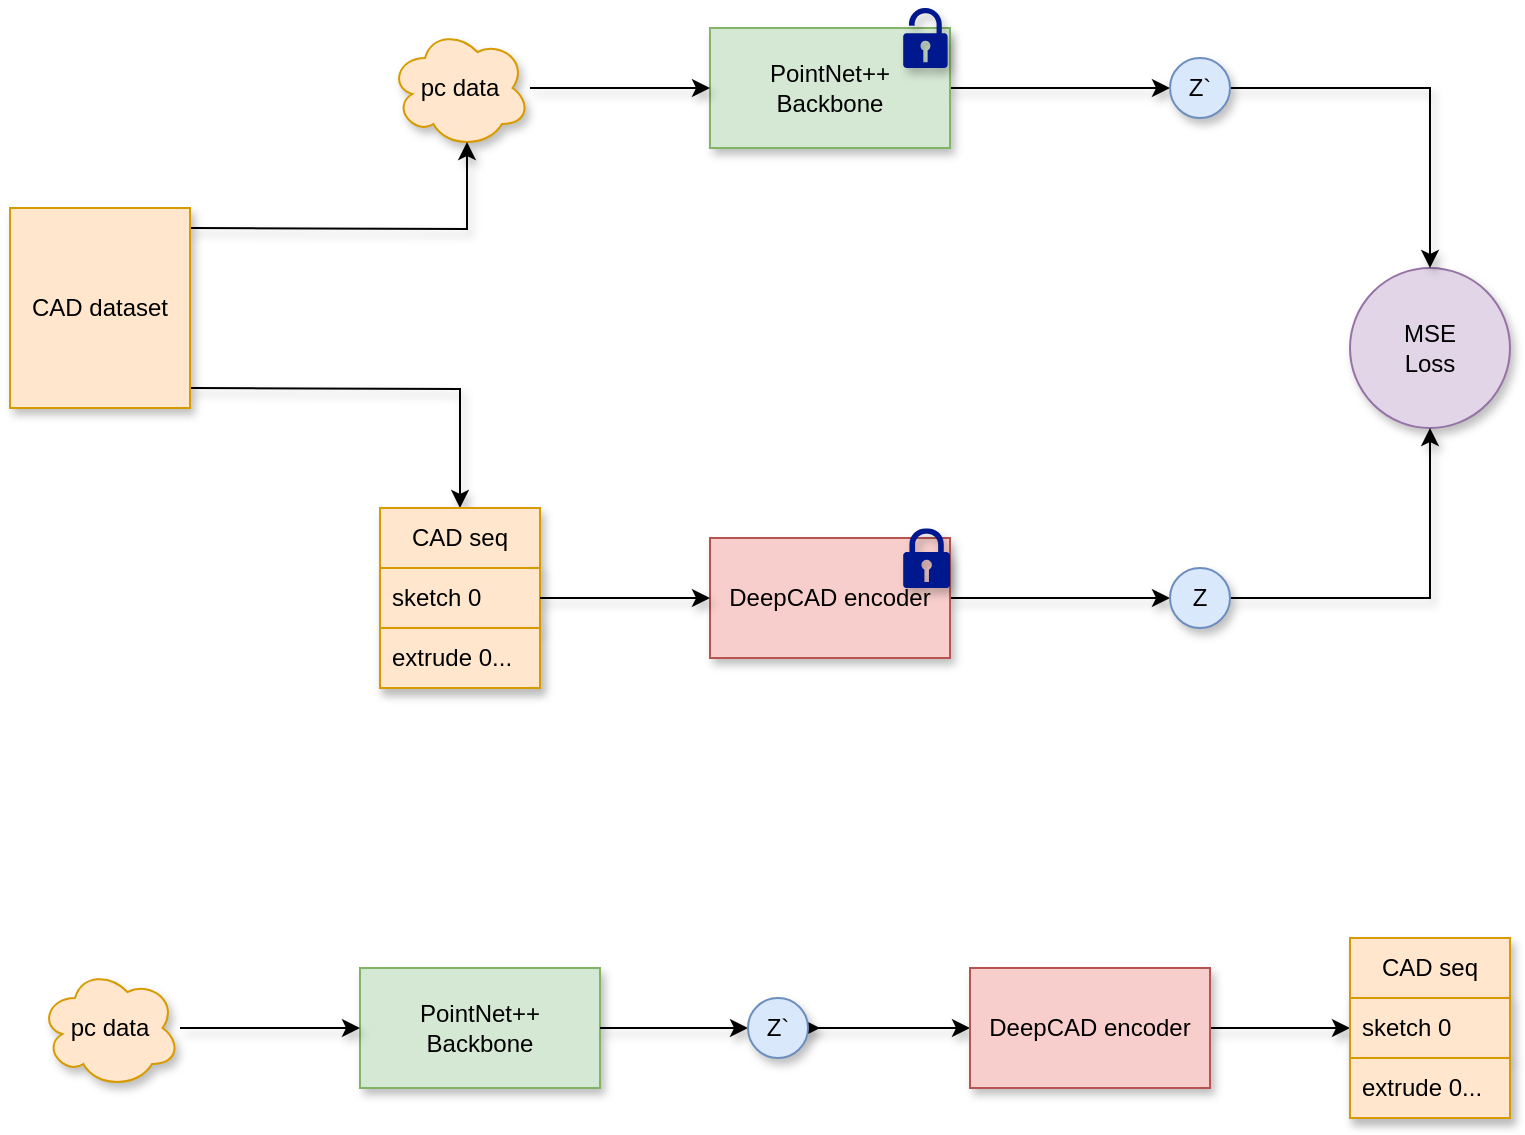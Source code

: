 <mxfile version="24.8.0">
  <diagram name="第 1 页" id="Mp8tOPffEF1rVt3VJn_L">
    <mxGraphModel dx="1216" dy="776" grid="1" gridSize="10" guides="1" tooltips="1" connect="1" arrows="1" fold="1" page="1" pageScale="1" pageWidth="827" pageHeight="1169" math="0" shadow="0">
      <root>
        <mxCell id="0" />
        <mxCell id="1" parent="0" />
        <mxCell id="WQSdrnmGpLRCLVuS_tFA-21" style="edgeStyle=orthogonalEdgeStyle;rounded=0;orthogonalLoop=1;jettySize=auto;html=1;exitX=1;exitY=0.5;exitDx=0;exitDy=0;shadow=1;" edge="1" parent="1" source="WQSdrnmGpLRCLVuS_tFA-1">
          <mxGeometry relative="1" as="geometry">
            <mxPoint x="610" y="270" as="targetPoint" />
          </mxGeometry>
        </mxCell>
        <mxCell id="WQSdrnmGpLRCLVuS_tFA-1" value="PointNet++&lt;div&gt;Backbone&lt;/div&gt;" style="rounded=0;whiteSpace=wrap;html=1;fillColor=#d5e8d4;strokeColor=#82b366;shadow=1;" vertex="1" parent="1">
          <mxGeometry x="380" y="240" width="120" height="60" as="geometry" />
        </mxCell>
        <mxCell id="WQSdrnmGpLRCLVuS_tFA-23" style="edgeStyle=orthogonalEdgeStyle;rounded=0;orthogonalLoop=1;jettySize=auto;html=1;exitX=1;exitY=0.5;exitDx=0;exitDy=0;shadow=1;" edge="1" parent="1" source="WQSdrnmGpLRCLVuS_tFA-3">
          <mxGeometry relative="1" as="geometry">
            <mxPoint x="610" y="525" as="targetPoint" />
          </mxGeometry>
        </mxCell>
        <mxCell id="WQSdrnmGpLRCLVuS_tFA-3" value="DeepCAD encoder" style="rounded=0;whiteSpace=wrap;html=1;fillColor=#f8cecc;strokeColor=#b85450;shadow=1;" vertex="1" parent="1">
          <mxGeometry x="380" y="495" width="120" height="60" as="geometry" />
        </mxCell>
        <mxCell id="WQSdrnmGpLRCLVuS_tFA-16" style="edgeStyle=orthogonalEdgeStyle;rounded=0;orthogonalLoop=1;jettySize=auto;html=1;exitX=1;exitY=1;exitDx=0;exitDy=0;entryX=0.5;entryY=0;entryDx=0;entryDy=0;shadow=1;" edge="1" parent="1" target="WQSdrnmGpLRCLVuS_tFA-7">
          <mxGeometry relative="1" as="geometry">
            <mxPoint x="120" y="420" as="sourcePoint" />
          </mxGeometry>
        </mxCell>
        <mxCell id="WQSdrnmGpLRCLVuS_tFA-17" value="" style="edgeStyle=orthogonalEdgeStyle;rounded=0;orthogonalLoop=1;jettySize=auto;html=1;shadow=1;" edge="1" parent="1" source="WQSdrnmGpLRCLVuS_tFA-5" target="WQSdrnmGpLRCLVuS_tFA-1">
          <mxGeometry relative="1" as="geometry" />
        </mxCell>
        <mxCell id="WQSdrnmGpLRCLVuS_tFA-5" value="pc data" style="ellipse;shape=cloud;whiteSpace=wrap;html=1;fillColor=#ffe6cc;strokeColor=#d79b00;shadow=1;" vertex="1" parent="1">
          <mxGeometry x="220" y="240" width="70" height="60" as="geometry" />
        </mxCell>
        <mxCell id="WQSdrnmGpLRCLVuS_tFA-7" value="CAD seq" style="swimlane;fontStyle=0;childLayout=stackLayout;horizontal=1;startSize=30;horizontalStack=0;resizeParent=1;resizeParentMax=0;resizeLast=0;collapsible=1;marginBottom=0;whiteSpace=wrap;html=1;fillColor=#ffe6cc;strokeColor=#d79b00;shadow=1;" vertex="1" parent="1">
          <mxGeometry x="215" y="480" width="80" height="90" as="geometry" />
        </mxCell>
        <mxCell id="WQSdrnmGpLRCLVuS_tFA-8" value="sketch 0" style="text;strokeColor=#d79b00;fillColor=#ffe6cc;align=left;verticalAlign=middle;spacingLeft=4;spacingRight=4;overflow=hidden;points=[[0,0.5],[1,0.5]];portConstraint=eastwest;rotatable=0;whiteSpace=wrap;html=1;shadow=1;" vertex="1" parent="WQSdrnmGpLRCLVuS_tFA-7">
          <mxGeometry y="30" width="80" height="30" as="geometry" />
        </mxCell>
        <mxCell id="WQSdrnmGpLRCLVuS_tFA-9" value="extrude 0..." style="text;strokeColor=#d79b00;fillColor=#ffe6cc;align=left;verticalAlign=middle;spacingLeft=4;spacingRight=4;overflow=hidden;points=[[0,0.5],[1,0.5]];portConstraint=eastwest;rotatable=0;whiteSpace=wrap;html=1;shadow=1;" vertex="1" parent="WQSdrnmGpLRCLVuS_tFA-7">
          <mxGeometry y="60" width="80" height="30" as="geometry" />
        </mxCell>
        <mxCell id="WQSdrnmGpLRCLVuS_tFA-15" style="edgeStyle=orthogonalEdgeStyle;rounded=0;orthogonalLoop=1;jettySize=auto;html=1;exitX=1;exitY=0;exitDx=0;exitDy=0;entryX=0.55;entryY=0.95;entryDx=0;entryDy=0;entryPerimeter=0;shadow=1;" edge="1" parent="1" target="WQSdrnmGpLRCLVuS_tFA-5">
          <mxGeometry relative="1" as="geometry">
            <mxPoint x="120" y="340" as="sourcePoint" />
          </mxGeometry>
        </mxCell>
        <mxCell id="WQSdrnmGpLRCLVuS_tFA-18" style="edgeStyle=orthogonalEdgeStyle;rounded=0;orthogonalLoop=1;jettySize=auto;html=1;entryX=0;entryY=0.5;entryDx=0;entryDy=0;shadow=1;" edge="1" parent="1" source="WQSdrnmGpLRCLVuS_tFA-8" target="WQSdrnmGpLRCLVuS_tFA-3">
          <mxGeometry relative="1" as="geometry" />
        </mxCell>
        <mxCell id="WQSdrnmGpLRCLVuS_tFA-19" value="CAD dataset" style="rounded=0;whiteSpace=wrap;html=1;fillColor=#ffe6cc;strokeColor=#d79b00;shadow=1;" vertex="1" parent="1">
          <mxGeometry x="30" y="330" width="90" height="100" as="geometry" />
        </mxCell>
        <mxCell id="WQSdrnmGpLRCLVuS_tFA-20" value="&lt;div&gt;MSE&lt;/div&gt;Loss" style="ellipse;whiteSpace=wrap;html=1;aspect=fixed;fillColor=#e1d5e7;strokeColor=#9673a6;shadow=1;" vertex="1" parent="1">
          <mxGeometry x="700" y="360" width="80" height="80" as="geometry" />
        </mxCell>
        <mxCell id="WQSdrnmGpLRCLVuS_tFA-30" style="edgeStyle=orthogonalEdgeStyle;rounded=0;orthogonalLoop=1;jettySize=auto;html=1;exitX=1;exitY=0.5;exitDx=0;exitDy=0;entryX=0.5;entryY=0;entryDx=0;entryDy=0;shadow=1;" edge="1" parent="1" source="WQSdrnmGpLRCLVuS_tFA-26" target="WQSdrnmGpLRCLVuS_tFA-20">
          <mxGeometry relative="1" as="geometry" />
        </mxCell>
        <mxCell id="WQSdrnmGpLRCLVuS_tFA-26" value="Z`" style="ellipse;whiteSpace=wrap;html=1;aspect=fixed;fillColor=#dae8fc;strokeColor=#6c8ebf;shadow=1;" vertex="1" parent="1">
          <mxGeometry x="610" y="255" width="30" height="30" as="geometry" />
        </mxCell>
        <mxCell id="WQSdrnmGpLRCLVuS_tFA-27" value="" style="sketch=0;aspect=fixed;pointerEvents=1;shadow=1;dashed=0;html=1;strokeColor=none;labelPosition=center;verticalLabelPosition=bottom;verticalAlign=top;align=center;fillColor=#00188D;shape=mxgraph.mscae.enterprise.lock" vertex="1" parent="1">
          <mxGeometry x="476.6" y="490" width="23.4" height="30" as="geometry" />
        </mxCell>
        <mxCell id="WQSdrnmGpLRCLVuS_tFA-28" value="" style="sketch=0;aspect=fixed;pointerEvents=1;shadow=1;dashed=0;html=1;strokeColor=none;labelPosition=center;verticalLabelPosition=bottom;verticalAlign=top;align=center;fillColor=#00188D;shape=mxgraph.mscae.enterprise.lock_unlocked" vertex="1" parent="1">
          <mxGeometry x="476.6" y="230" width="22.2" height="30" as="geometry" />
        </mxCell>
        <mxCell id="WQSdrnmGpLRCLVuS_tFA-31" style="edgeStyle=orthogonalEdgeStyle;rounded=0;orthogonalLoop=1;jettySize=auto;html=1;exitX=1;exitY=0.5;exitDx=0;exitDy=0;entryX=0.5;entryY=1;entryDx=0;entryDy=0;shadow=1;" edge="1" parent="1" source="WQSdrnmGpLRCLVuS_tFA-29" target="WQSdrnmGpLRCLVuS_tFA-20">
          <mxGeometry relative="1" as="geometry" />
        </mxCell>
        <mxCell id="WQSdrnmGpLRCLVuS_tFA-29" value="Z" style="ellipse;whiteSpace=wrap;html=1;aspect=fixed;fillColor=#dae8fc;strokeColor=#6c8ebf;shadow=1;" vertex="1" parent="1">
          <mxGeometry x="610" y="510" width="30" height="30" as="geometry" />
        </mxCell>
        <mxCell id="WQSdrnmGpLRCLVuS_tFA-32" style="edgeStyle=orthogonalEdgeStyle;rounded=0;orthogonalLoop=1;jettySize=auto;html=1;exitX=1;exitY=0.5;exitDx=0;exitDy=0;shadow=1;" edge="1" parent="1" source="WQSdrnmGpLRCLVuS_tFA-36">
          <mxGeometry relative="1" as="geometry">
            <mxPoint x="435" y="740" as="targetPoint" />
          </mxGeometry>
        </mxCell>
        <mxCell id="WQSdrnmGpLRCLVuS_tFA-33" value="PointNet++&lt;div&gt;Backbone&lt;/div&gt;" style="rounded=0;whiteSpace=wrap;html=1;fillColor=#d5e8d4;strokeColor=#82b366;shadow=1;" vertex="1" parent="1">
          <mxGeometry x="205" y="710" width="120" height="60" as="geometry" />
        </mxCell>
        <mxCell id="WQSdrnmGpLRCLVuS_tFA-34" value="" style="edgeStyle=orthogonalEdgeStyle;rounded=0;orthogonalLoop=1;jettySize=auto;html=1;shadow=1;" edge="1" parent="1" source="WQSdrnmGpLRCLVuS_tFA-35" target="WQSdrnmGpLRCLVuS_tFA-33">
          <mxGeometry relative="1" as="geometry" />
        </mxCell>
        <mxCell id="WQSdrnmGpLRCLVuS_tFA-35" value="pc data" style="ellipse;shape=cloud;whiteSpace=wrap;html=1;fillColor=#ffe6cc;strokeColor=#d79b00;shadow=1;" vertex="1" parent="1">
          <mxGeometry x="45" y="710" width="70" height="60" as="geometry" />
        </mxCell>
        <mxCell id="WQSdrnmGpLRCLVuS_tFA-39" value="" style="edgeStyle=orthogonalEdgeStyle;rounded=0;orthogonalLoop=1;jettySize=auto;html=1;shadow=1;" edge="1" parent="1" source="WQSdrnmGpLRCLVuS_tFA-36" target="WQSdrnmGpLRCLVuS_tFA-38">
          <mxGeometry relative="1" as="geometry" />
        </mxCell>
        <mxCell id="WQSdrnmGpLRCLVuS_tFA-44" value="" style="edgeStyle=orthogonalEdgeStyle;rounded=0;orthogonalLoop=1;jettySize=auto;html=1;entryX=0;entryY=0.5;entryDx=0;entryDy=0;shadow=1;" edge="1" parent="1" source="WQSdrnmGpLRCLVuS_tFA-38" target="WQSdrnmGpLRCLVuS_tFA-42">
          <mxGeometry relative="1" as="geometry" />
        </mxCell>
        <mxCell id="WQSdrnmGpLRCLVuS_tFA-38" value="DeepCAD encoder" style="rounded=0;whiteSpace=wrap;html=1;fillColor=#f8cecc;strokeColor=#b85450;shadow=1;" vertex="1" parent="1">
          <mxGeometry x="510" y="710" width="120" height="60" as="geometry" />
        </mxCell>
        <mxCell id="WQSdrnmGpLRCLVuS_tFA-40" value="" style="edgeStyle=orthogonalEdgeStyle;rounded=0;orthogonalLoop=1;jettySize=auto;html=1;exitX=1;exitY=0.5;exitDx=0;exitDy=0;shadow=1;" edge="1" parent="1" source="WQSdrnmGpLRCLVuS_tFA-33" target="WQSdrnmGpLRCLVuS_tFA-36">
          <mxGeometry relative="1" as="geometry">
            <mxPoint x="435" y="740" as="targetPoint" />
            <mxPoint x="325" y="740" as="sourcePoint" />
          </mxGeometry>
        </mxCell>
        <mxCell id="WQSdrnmGpLRCLVuS_tFA-36" value="Z`" style="ellipse;whiteSpace=wrap;html=1;aspect=fixed;fillColor=#dae8fc;strokeColor=#6c8ebf;shadow=1;" vertex="1" parent="1">
          <mxGeometry x="399" y="725" width="30" height="30" as="geometry" />
        </mxCell>
        <mxCell id="WQSdrnmGpLRCLVuS_tFA-41" value="CAD seq" style="swimlane;fontStyle=0;childLayout=stackLayout;horizontal=1;startSize=30;horizontalStack=0;resizeParent=1;resizeParentMax=0;resizeLast=0;collapsible=1;marginBottom=0;whiteSpace=wrap;html=1;fillColor=#ffe6cc;strokeColor=#d79b00;shadow=1;" vertex="1" parent="1">
          <mxGeometry x="700" y="695" width="80" height="90" as="geometry" />
        </mxCell>
        <mxCell id="WQSdrnmGpLRCLVuS_tFA-42" value="sketch 0" style="text;strokeColor=#d79b00;fillColor=#ffe6cc;align=left;verticalAlign=middle;spacingLeft=4;spacingRight=4;overflow=hidden;points=[[0,0.5],[1,0.5]];portConstraint=eastwest;rotatable=0;whiteSpace=wrap;html=1;shadow=1;" vertex="1" parent="WQSdrnmGpLRCLVuS_tFA-41">
          <mxGeometry y="30" width="80" height="30" as="geometry" />
        </mxCell>
        <mxCell id="WQSdrnmGpLRCLVuS_tFA-43" value="extrude 0..." style="text;strokeColor=#d79b00;fillColor=#ffe6cc;align=left;verticalAlign=middle;spacingLeft=4;spacingRight=4;overflow=hidden;points=[[0,0.5],[1,0.5]];portConstraint=eastwest;rotatable=0;whiteSpace=wrap;html=1;shadow=1;" vertex="1" parent="WQSdrnmGpLRCLVuS_tFA-41">
          <mxGeometry y="60" width="80" height="30" as="geometry" />
        </mxCell>
      </root>
    </mxGraphModel>
  </diagram>
</mxfile>
